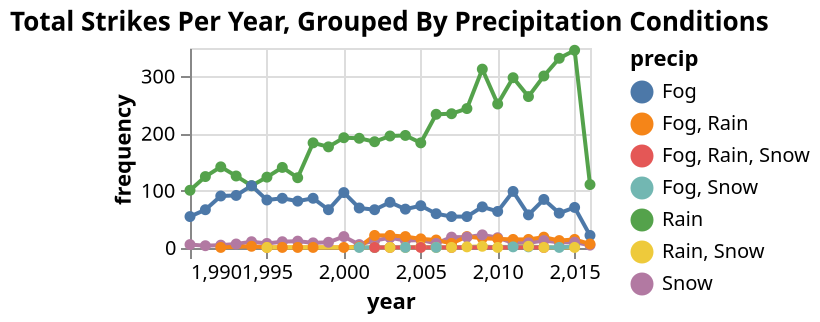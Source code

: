 {
  "$schema": "https://vega.github.io/schema/vega-lite/v5.json",
  "description": "Stock prices of 5 Tech Companies over Time.",
  "title": "Total Strikes Per Year, Grouped By Precipitation Conditions",
  "data": {"values": [{"year":1990,"precip":"Fog","frequency":55},{"year":1990,"precip":"Rain","frequency":101},{"year":1990,"precip":"Snow","frequency":6},{"year":1991,"precip":"Rain","frequency":125},{"year":1991,"precip":"Fog","frequency":67},{"year":1991,"precip":"Snow","frequency":4},{"year":1992,"precip":"Rain","frequency":142},{"year":1992,"precip":"Fog","frequency":91},{"year":1992,"precip":"Snow","frequency":5},{"year":1992,"precip":"Fog, Rain","frequency":1},{"year":1993,"precip":"Fog","frequency":92},{"year":1993,"precip":"Rain","frequency":126},{"year":1993,"precip":"Snow","frequency":7},{"year":1994,"precip":"Rain","frequency":109},{"year":1994,"precip":"Snow","frequency":11},{"year":1994,"precip":"Fog","frequency":109},{"year":1994,"precip":"Fog, Rain","frequency":3},{"year":1995,"precip":"Fog","frequency":84},{"year":1995,"precip":"Rain","frequency":124},{"year":1995,"precip":"Snow","frequency":8},{"year":1995,"precip":"Fog, Rain","frequency":1},{"year":1995,"precip":"Rain, Snow","frequency":1},{"year":1996,"precip":"Fog","frequency":87},{"year":1996,"precip":"Rain","frequency":141},{"year":1996,"precip":"Snow","frequency":11},{"year":1996,"precip":"Fog, Rain","frequency":1},{"year":1997,"precip":"Rain","frequency":123},{"year":1997,"precip":"Fog","frequency":82},{"year":1997,"precip":"Snow","frequency":12},{"year":1997,"precip":"Fog, Rain","frequency":1},{"year":1998,"precip":"Fog","frequency":87},{"year":1998,"precip":"Rain","frequency":184},{"year":1998,"precip":"Snow","frequency":9},{"year":1998,"precip":"Fog, Rain","frequency":1},{"year":1999,"precip":"Rain","frequency":177},{"year":1999,"precip":"Fog","frequency":67},{"year":1999,"precip":"Snow","frequency":10},{"year":2000,"precip":"Fog","frequency":97},{"year":2000,"precip":"Rain","frequency":193},{"year":2000,"precip":"Snow","frequency":20},{"year":2000,"precip":"Fog, Rain","frequency":1},{"year":2001,"precip":"Rain","frequency":192},{"year":2001,"precip":"Snow","frequency":6},{"year":2001,"precip":"Fog","frequency":70},{"year":2001,"precip":"Fog, Rain","frequency":2},{"year":2001,"precip":"Fog, Snow","frequency":1},{"year":2002,"precip":"Rain","frequency":186},{"year":2002,"precip":"Fog","frequency":67},{"year":2002,"precip":"Snow","frequency":13},{"year":2002,"precip":"Fog, Rain","frequency":22},{"year":2002,"precip":"Rain, Snow","frequency":1},{"year":2002,"precip":"Fog, Snow","frequency":1},{"year":2002,"precip":"Fog, Rain, Snow","frequency":1},{"year":2003,"precip":"Rain","frequency":196},{"year":2003,"precip":"Snow","frequency":18},{"year":2003,"precip":"Fog, Rain","frequency":22},{"year":2003,"precip":"Fog, Rain, Snow","frequency":1},{"year":2003,"precip":"Fog","frequency":80},{"year":2003,"precip":"Rain, Snow","frequency":1},{"year":2004,"precip":"Rain","frequency":197},{"year":2004,"precip":"Fog","frequency":68},{"year":2004,"precip":"Snow","frequency":13},{"year":2004,"precip":"Rain, Snow","frequency":1},{"year":2004,"precip":"Fog, Rain","frequency":20},{"year":2004,"precip":"Fog, Snow","frequency":1},{"year":2005,"precip":"Fog","frequency":74},{"year":2005,"precip":"Rain","frequency":184},{"year":2005,"precip":"Snow","frequency":14},{"year":2005,"precip":"Fog, Rain","frequency":16},{"year":2005,"precip":"Rain, Snow","frequency":2},{"year":2005,"precip":"Fog, Rain, Snow","frequency":1},{"year":2006,"precip":"Rain","frequency":234},{"year":2006,"precip":"Fog","frequency":60},{"year":2006,"precip":"Fog, Rain","frequency":14},{"year":2006,"precip":"Snow","frequency":8},{"year":2006,"precip":"Rain, Snow","frequency":1},{"year":2006,"precip":"Fog, Snow","frequency":1},{"year":2007,"precip":"Rain","frequency":235},{"year":2007,"precip":"Fog","frequency":55},{"year":2007,"precip":"Snow","frequency":19},{"year":2007,"precip":"Fog, Rain, Snow","frequency":1},{"year":2007,"precip":"Fog, Rain","frequency":8},{"year":2007,"precip":"Rain, Snow","frequency":1},{"year":2008,"precip":"Fog","frequency":55},{"year":2008,"precip":"Fog, Rain","frequency":20},{"year":2008,"precip":"Rain","frequency":244},{"year":2008,"precip":"Snow","frequency":19},{"year":2008,"precip":"Rain, Snow","frequency":2},{"year":2009,"precip":"Fog","frequency":72},{"year":2009,"precip":"Rain","frequency":313},{"year":2009,"precip":"Fog, Rain","frequency":17},{"year":2009,"precip":"Snow","frequency":23},{"year":2009,"precip":"Rain, Snow","frequency":3},{"year":2010,"precip":"Fog","frequency":64},{"year":2010,"precip":"Rain","frequency":252},{"year":2010,"precip":"Snow","frequency":18},{"year":2010,"precip":"Fog, Rain","frequency":16},{"year":2010,"precip":"Rain, Snow","frequency":1},{"year":2011,"precip":"Fog","frequency":99},{"year":2011,"precip":"Rain","frequency":298},{"year":2011,"precip":"Snow","frequency":9},{"year":2011,"precip":"Fog, Rain","frequency":15},{"year":2011,"precip":"Fog, Snow","frequency":2},{"year":2012,"precip":"Fog","frequency":58},{"year":2012,"precip":"Rain","frequency":265},{"year":2012,"precip":"Fog, Snow","frequency":2},{"year":2012,"precip":"Fog, Rain","frequency":15},{"year":2012,"precip":"Snow","frequency":9},{"year":2012,"precip":"Rain, Snow","frequency":3},{"year":2013,"precip":"Rain","frequency":301},{"year":2013,"precip":"Fog","frequency":85},{"year":2013,"precip":"Fog, Rain","frequency":19},{"year":2013,"precip":"Snow","frequency":13},{"year":2013,"precip":"Fog, Rain, Snow","frequency":1},{"year":2013,"precip":"Rain, Snow","frequency":1},{"year":2014,"precip":"Fog","frequency":61},{"year":2014,"precip":"Rain","frequency":332},{"year":2014,"precip":"Snow","frequency":10},{"year":2014,"precip":"Fog, Rain","frequency":13},{"year":2014,"precip":"Fog, Snow","frequency":1},{"year":2015,"precip":"Fog","frequency":71},{"year":2015,"precip":"Rain","frequency":346},{"year":2015,"precip":"Fog, Rain","frequency":15},{"year":2015,"precip":"Fog, Snow","frequency":3},{"year":2015,"precip":"Snow","frequency":10},{"year":2015,"precip":"Rain, Snow","frequency":1},{"year":2016,"precip":"Rain","frequency":111},{"year":2016,"precip":"Snow","frequency":5},{"year":2016,"precip":"Fog","frequency":22},{"year":2016,"precip":"Fog, Rain","frequency":7}]},
  "height": 100,
  "mark": {
    "type": "line",
    "point": true
  },
  "encoding": {
    "x": {"field": "year", "type": "quantitative"},
    "y": {"field": "frequency", "type": "quantitative"},
    "color": {"field": "precip", "type": "nominal"}
  }
}
